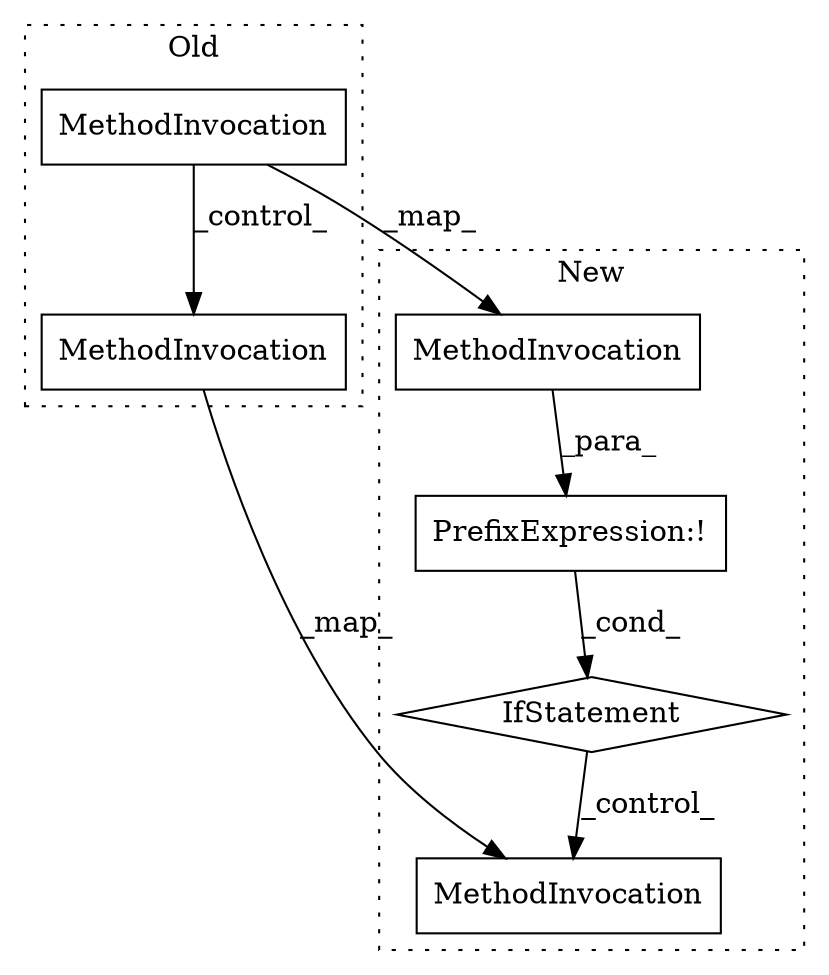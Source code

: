 digraph G {
subgraph cluster0 {
3 [label="MethodInvocation" a="32" s="3513" l="6" shape="box"];
5 [label="MethodInvocation" a="32" s="3390" l="9" shape="box"];
label = "Old";
style="dotted";
}
subgraph cluster1 {
1 [label="IfStatement" a="25" s="3350,3377" l="4,2" shape="diamond"];
2 [label="MethodInvocation" a="32" s="3482" l="6" shape="box"];
4 [label="MethodInvocation" a="32" s="3368" l="9" shape="box"];
6 [label="PrefixExpression:!" a="38" s="3354" l="1" shape="box"];
label = "New";
style="dotted";
}
1 -> 2 [label="_control_"];
3 -> 2 [label="_map_"];
4 -> 6 [label="_para_"];
5 -> 3 [label="_control_"];
5 -> 4 [label="_map_"];
6 -> 1 [label="_cond_"];
}